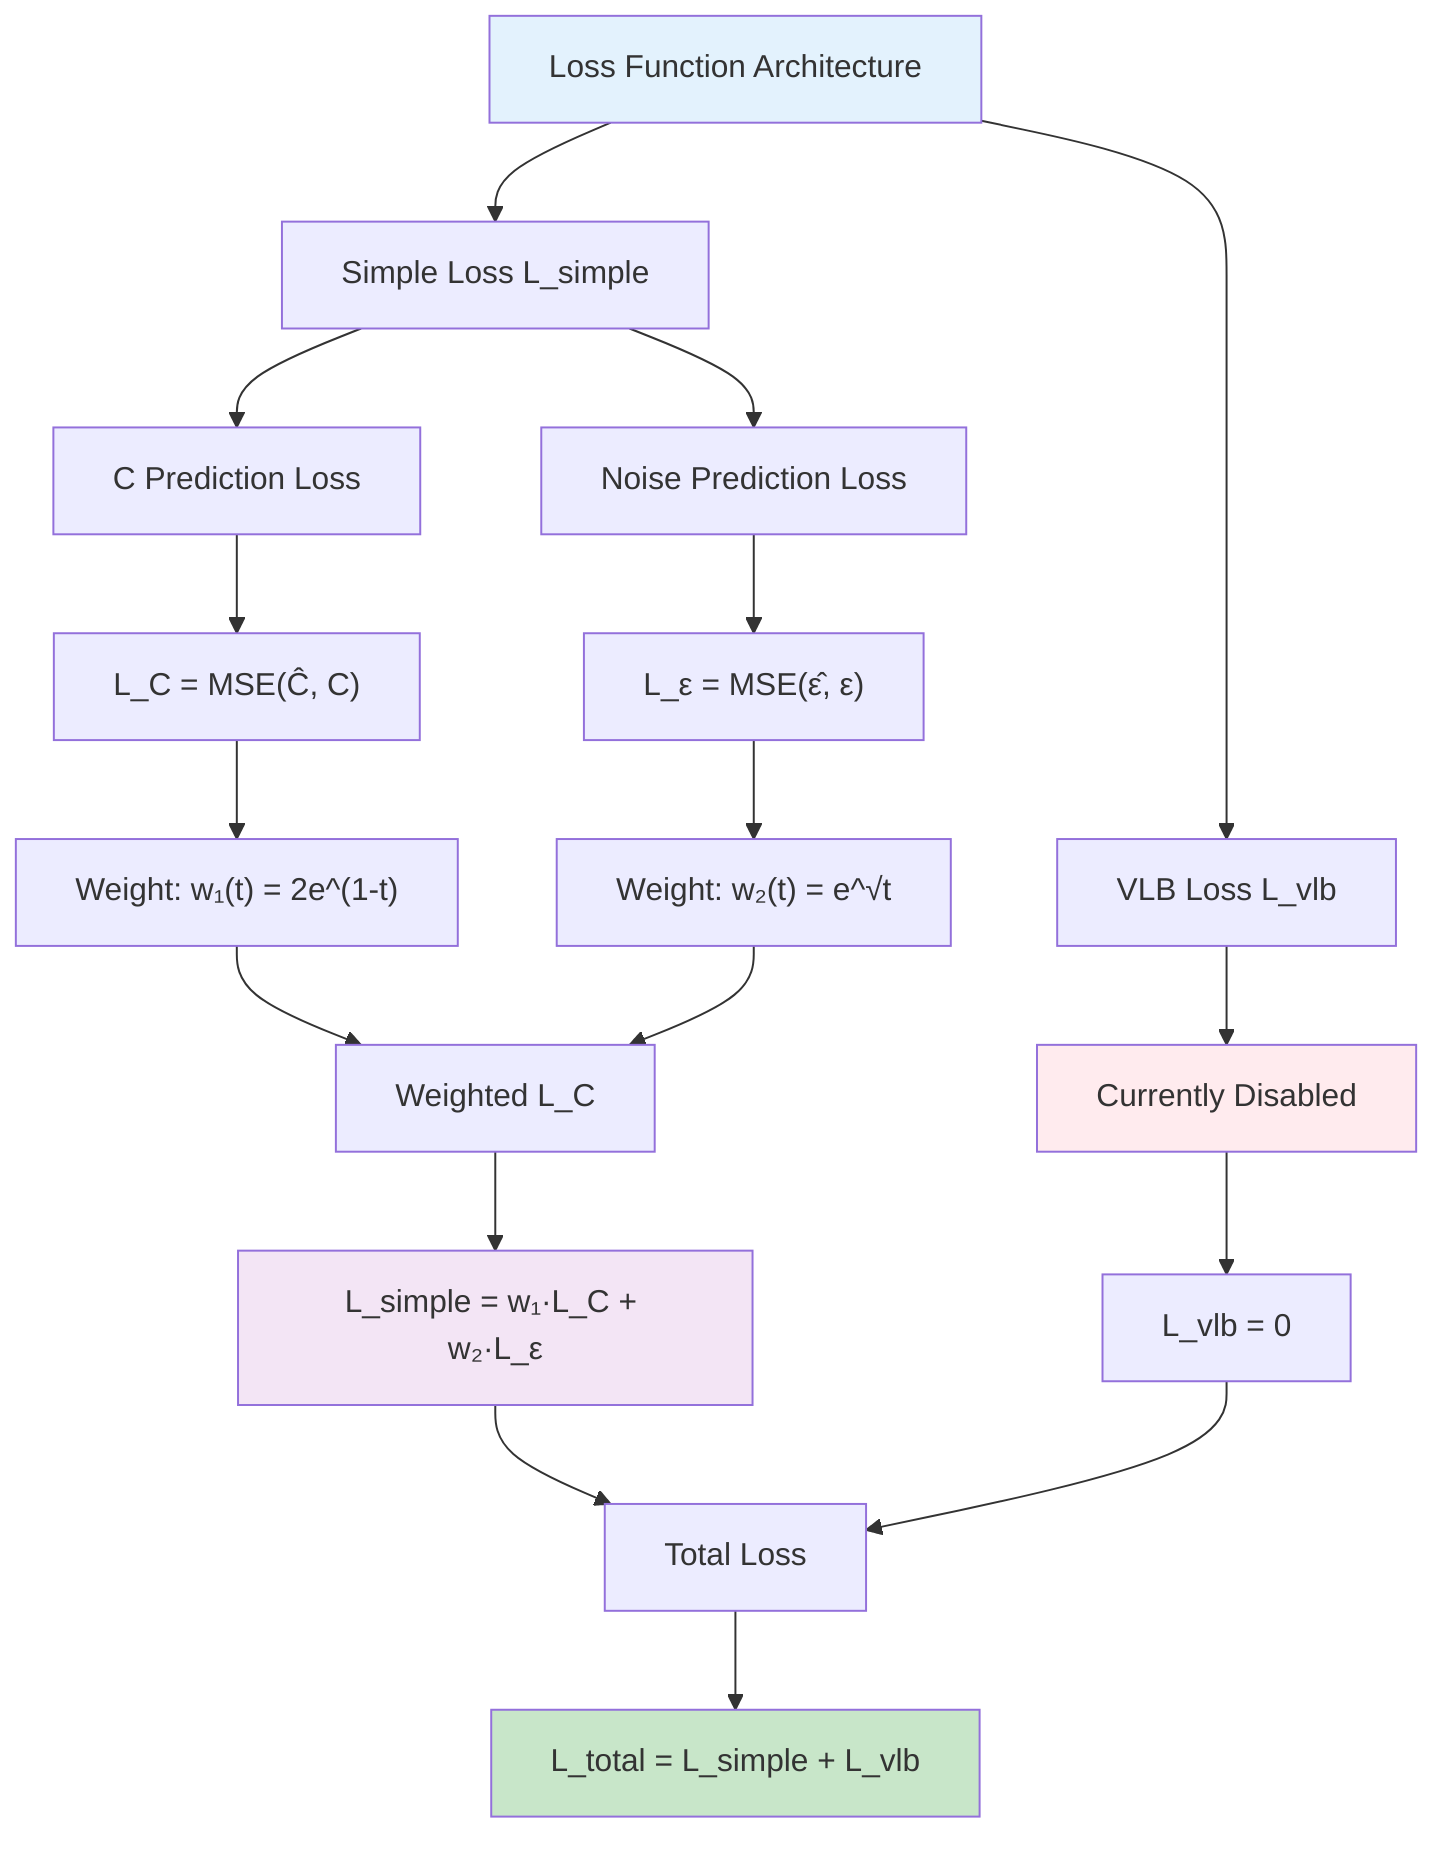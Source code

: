 flowchart TD
    A["Loss Function Architecture"] --> B["Simple Loss L_simple"]
    A --> C["VLB Loss L_vlb"]
    
    B --> D["C Prediction Loss"]
    B --> E["Noise Prediction Loss"]
    
    D --> F["L_C = MSE(Ĉ, C)"]
    E --> G["L_ε = MSE(ε̂, ε)"]
    
    F --> H["Weight: w₁(t) = 2e^(1-t)"]
    G --> I["Weight: w₂(t) = e^√t"]
    
    H --> J["Weighted L_C"]
    I --> J
    
    J --> K["L_simple = w₁·L_C + w₂·L_ε"]
    
    C --> L["Currently Disabled"]
    L --> M["L_vlb = 0"]
    
    K --> N["Total Loss"]
    M --> N
    
    N --> O["L_total = L_simple + L_vlb"]
    
    style A fill:#e3f2fd
    style O fill:#c8e6c9
    style L fill:#ffebee
    style K fill:#f3e5f5